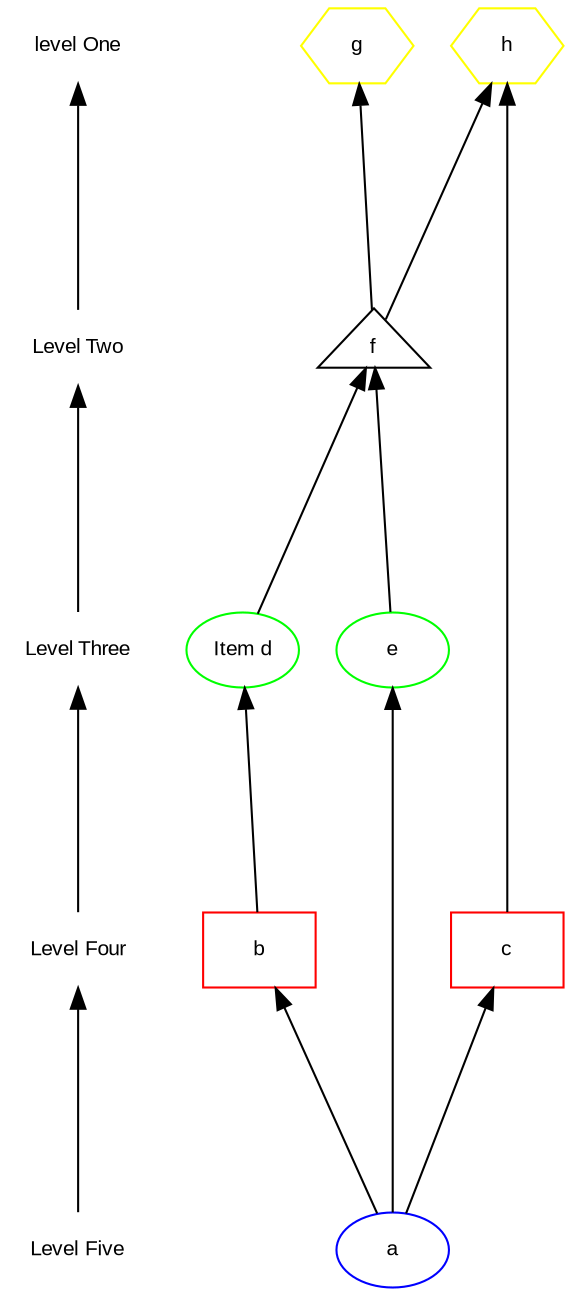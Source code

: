 //Header
digraph G {
node [shape=box,fontname="Arial",fontsize="10"];
edge [fontname="Arial",fontsize="8"];
ranksep=1.5;
rankdir=BT;
concentrate=true;

//Ranking Enumeration
node [shape=plaintext,fontname="Arial",fontsize="10"];
{ "Level Five" -> "Level Four" -> "Level Three" -> "Level Two" -> "level One" }

//Declarations
Item_d [label="Item d" shape=ellipse color="green"];
a [label="a" shape=ellipse color="blue"];
b [label="b" shape=rectangle color="red"];
c [label="c" shape=rectangle color="red"];
e [label="e" shape=ellipse color="green"];
f [label="f" shape=triangle color="black"];
g [label="g" shape=hexagon color="yellow"];
h [label="h" shape=hexagon color="yellow"];


//Ranking groupings
{ rank = same; "Level Five"; "a"; }
{ rank = same; "Level Four"; "b"; "c"; }
{ rank = same; "Level Three"; "Item_d"; "e"; }
{ rank = same; "Level Two"; "f"; }
{ rank = same; "level One"; "g"; "h"; }


//Dependencies
Item_d -> f;
a -> b;
a -> c;
a -> e;
b -> Item_d;
c -> h;
e -> f;
f -> g;
f -> h;


}
